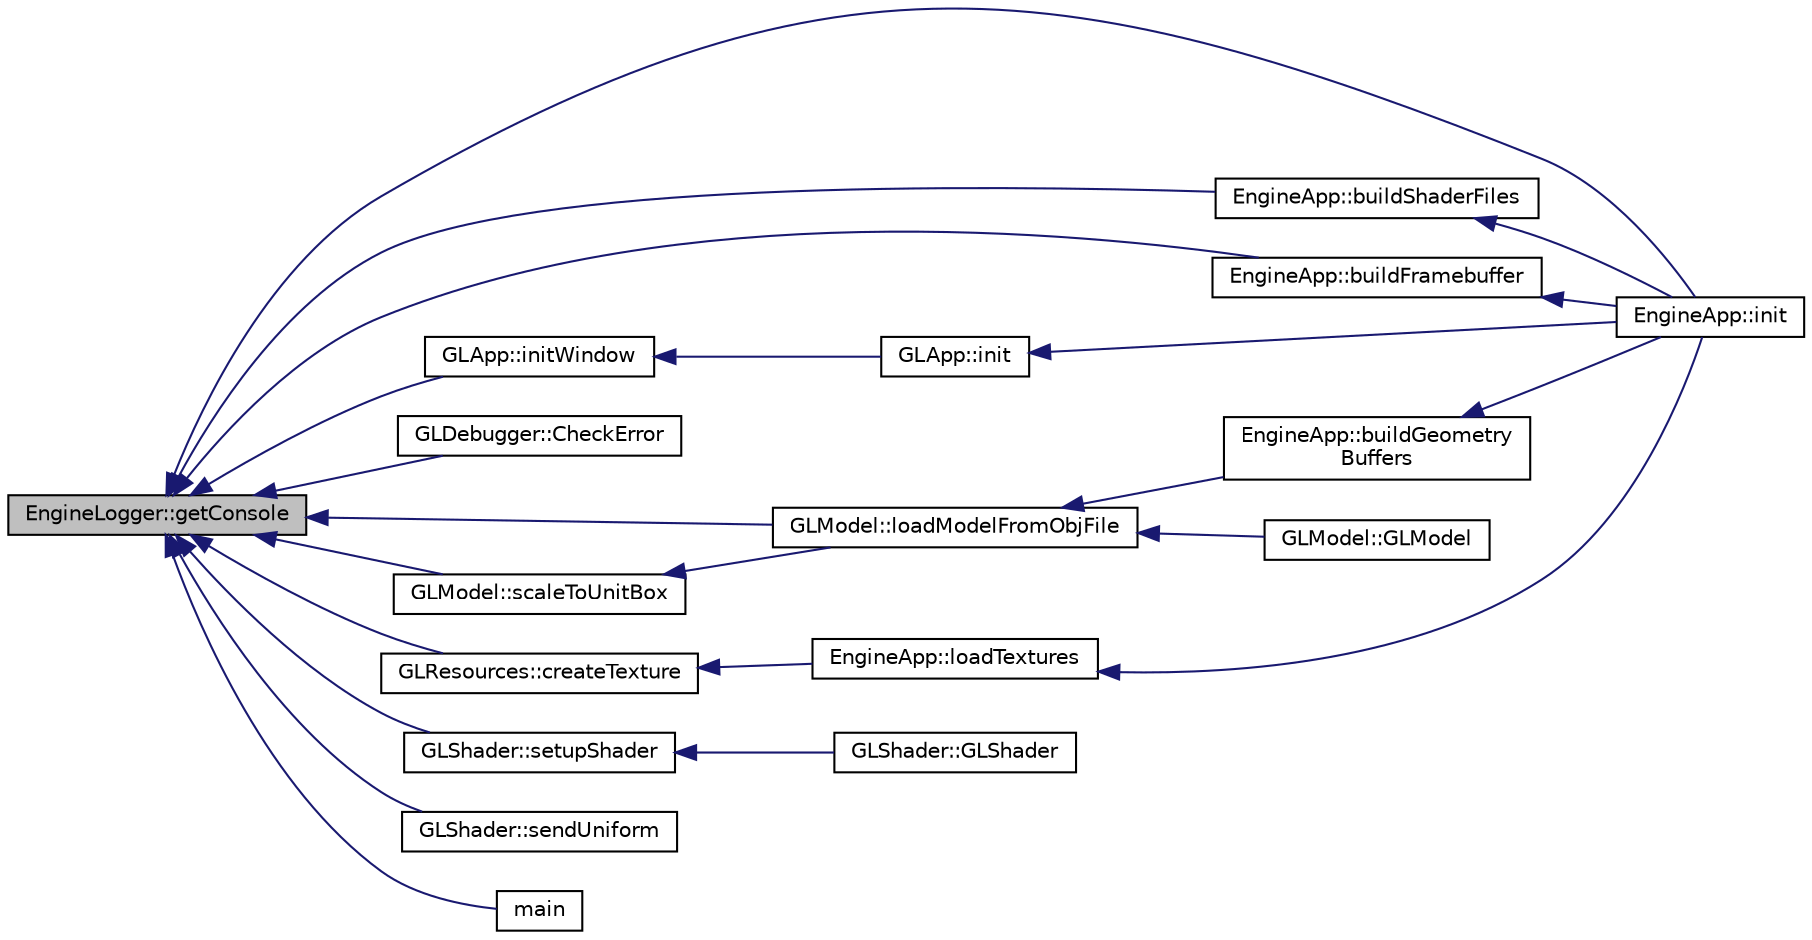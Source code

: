 digraph "EngineLogger::getConsole"
{
  edge [fontname="Helvetica",fontsize="10",labelfontname="Helvetica",labelfontsize="10"];
  node [fontname="Helvetica",fontsize="10",shape=record];
  rankdir="LR";
  Node1 [label="EngineLogger::getConsole",height=0.2,width=0.4,color="black", fillcolor="grey75", style="filled", fontcolor="black"];
  Node1 -> Node2 [dir="back",color="midnightblue",fontsize="10",style="solid",fontname="Helvetica"];
  Node2 [label="EngineApp::init",height=0.2,width=0.4,color="black", fillcolor="white", style="filled",URL="$class_engine_app.html#a098c2dcd565dce933bb43e7fca12de5e",tooltip="all initialization for engine, for example, buildGeometryBuffers, buildUniformBuffers, will be done here. "];
  Node1 -> Node3 [dir="back",color="midnightblue",fontsize="10",style="solid",fontname="Helvetica"];
  Node3 [label="EngineApp::buildShaderFiles",height=0.2,width=0.4,color="black", fillcolor="white", style="filled",URL="$class_engine_app.html#ad147c3a771ecf565d71487a7032db912",tooltip="compile & link all shader files. "];
  Node3 -> Node2 [dir="back",color="midnightblue",fontsize="10",style="solid",fontname="Helvetica"];
  Node1 -> Node4 [dir="back",color="midnightblue",fontsize="10",style="solid",fontname="Helvetica"];
  Node4 [label="EngineApp::buildFramebuffer",height=0.2,width=0.4,color="black", fillcolor="white", style="filled",URL="$class_engine_app.html#aa945e461ec12169391cb5ebe773af7d8",tooltip="bind framebuffer for the engine. G-Buffer will be binded in this case. "];
  Node4 -> Node2 [dir="back",color="midnightblue",fontsize="10",style="solid",fontname="Helvetica"];
  Node1 -> Node5 [dir="back",color="midnightblue",fontsize="10",style="solid",fontname="Helvetica"];
  Node5 [label="GLApp::initWindow",height=0.2,width=0.4,color="black", fillcolor="white", style="filled",URL="$class_g_l_app.html#a21aa44460643b9b276ffea9b353e4871",tooltip="initialize OpenGL Window. "];
  Node5 -> Node6 [dir="back",color="midnightblue",fontsize="10",style="solid",fontname="Helvetica"];
  Node6 [label="GLApp::init",height=0.2,width=0.4,color="black", fillcolor="white", style="filled",URL="$class_g_l_app.html#ade21418ff265aa1efc92419eb7bb2c8a"];
  Node6 -> Node2 [dir="back",color="midnightblue",fontsize="10",style="solid",fontname="Helvetica"];
  Node1 -> Node7 [dir="back",color="midnightblue",fontsize="10",style="solid",fontname="Helvetica"];
  Node7 [label="GLDebugger::CheckError",height=0.2,width=0.4,color="black", fillcolor="white", style="filled",URL="$class_g_l_debugger.html#aeab4a303748eac17b2d45d23ba28c11f"];
  Node1 -> Node8 [dir="back",color="midnightblue",fontsize="10",style="solid",fontname="Helvetica"];
  Node8 [label="GLModel::loadModelFromObjFile",height=0.2,width=0.4,color="black", fillcolor="white", style="filled",URL="$class_g_l_model.html#a2550892e85e4a6ea9e904a9af30280b1"];
  Node8 -> Node9 [dir="back",color="midnightblue",fontsize="10",style="solid",fontname="Helvetica"];
  Node9 [label="EngineApp::buildGeometry\lBuffers",height=0.2,width=0.4,color="black", fillcolor="white", style="filled",URL="$class_engine_app.html#a711a22fc037c19fe8d3d7d789cfb69a7",tooltip="bind geometry buffers, that is, bind geometry data in vertex array objects. "];
  Node9 -> Node2 [dir="back",color="midnightblue",fontsize="10",style="solid",fontname="Helvetica"];
  Node8 -> Node10 [dir="back",color="midnightblue",fontsize="10",style="solid",fontname="Helvetica"];
  Node10 [label="GLModel::GLModel",height=0.2,width=0.4,color="black", fillcolor="white", style="filled",URL="$class_g_l_model.html#ac6dde7c91abe6f1c767848ec63975e04"];
  Node1 -> Node11 [dir="back",color="midnightblue",fontsize="10",style="solid",fontname="Helvetica"];
  Node11 [label="GLModel::scaleToUnitBox",height=0.2,width=0.4,color="black", fillcolor="white", style="filled",URL="$class_g_l_model.html#a90ce6cf6d8ea2dfeec5f65b08a26993a",tooltip="scale loaded model to unit size box. "];
  Node11 -> Node8 [dir="back",color="midnightblue",fontsize="10",style="solid",fontname="Helvetica"];
  Node1 -> Node12 [dir="back",color="midnightblue",fontsize="10",style="solid",fontname="Helvetica"];
  Node12 [label="GLResources::createTexture",height=0.2,width=0.4,color="black", fillcolor="white", style="filled",URL="$class_g_l_resources.html#aef2b0ba45b72fa74f6fafe64d1e6f13a"];
  Node12 -> Node13 [dir="back",color="midnightblue",fontsize="10",style="solid",fontname="Helvetica"];
  Node13 [label="EngineApp::loadTextures",height=0.2,width=0.4,color="black", fillcolor="white", style="filled",URL="$class_engine_app.html#a652d08984266aca3c17cbbfc0610e06f",tooltip="loading all textures needed. "];
  Node13 -> Node2 [dir="back",color="midnightblue",fontsize="10",style="solid",fontname="Helvetica"];
  Node1 -> Node14 [dir="back",color="midnightblue",fontsize="10",style="solid",fontname="Helvetica"];
  Node14 [label="GLShader::setupShader",height=0.2,width=0.4,color="black", fillcolor="white", style="filled",URL="$class_g_l_shader.html#a9db8472f7f9ed807835dfb4f469c29be"];
  Node14 -> Node15 [dir="back",color="midnightblue",fontsize="10",style="solid",fontname="Helvetica"];
  Node15 [label="GLShader::GLShader",height=0.2,width=0.4,color="black", fillcolor="white", style="filled",URL="$class_g_l_shader.html#aed7cc20b6720f6808f1d5285d1480758"];
  Node1 -> Node16 [dir="back",color="midnightblue",fontsize="10",style="solid",fontname="Helvetica"];
  Node16 [label="GLShader::sendUniform",height=0.2,width=0.4,color="black", fillcolor="white", style="filled",URL="$class_g_l_shader.html#ac97d3e18933898fb4ddca4ca67d8ca6e"];
  Node1 -> Node17 [dir="back",color="midnightblue",fontsize="10",style="solid",fontname="Helvetica"];
  Node17 [label="main",height=0.2,width=0.4,color="black", fillcolor="white", style="filled",URL="$main_8cpp.html#a0ddf1224851353fc92bfbff6f499fa97"];
}
